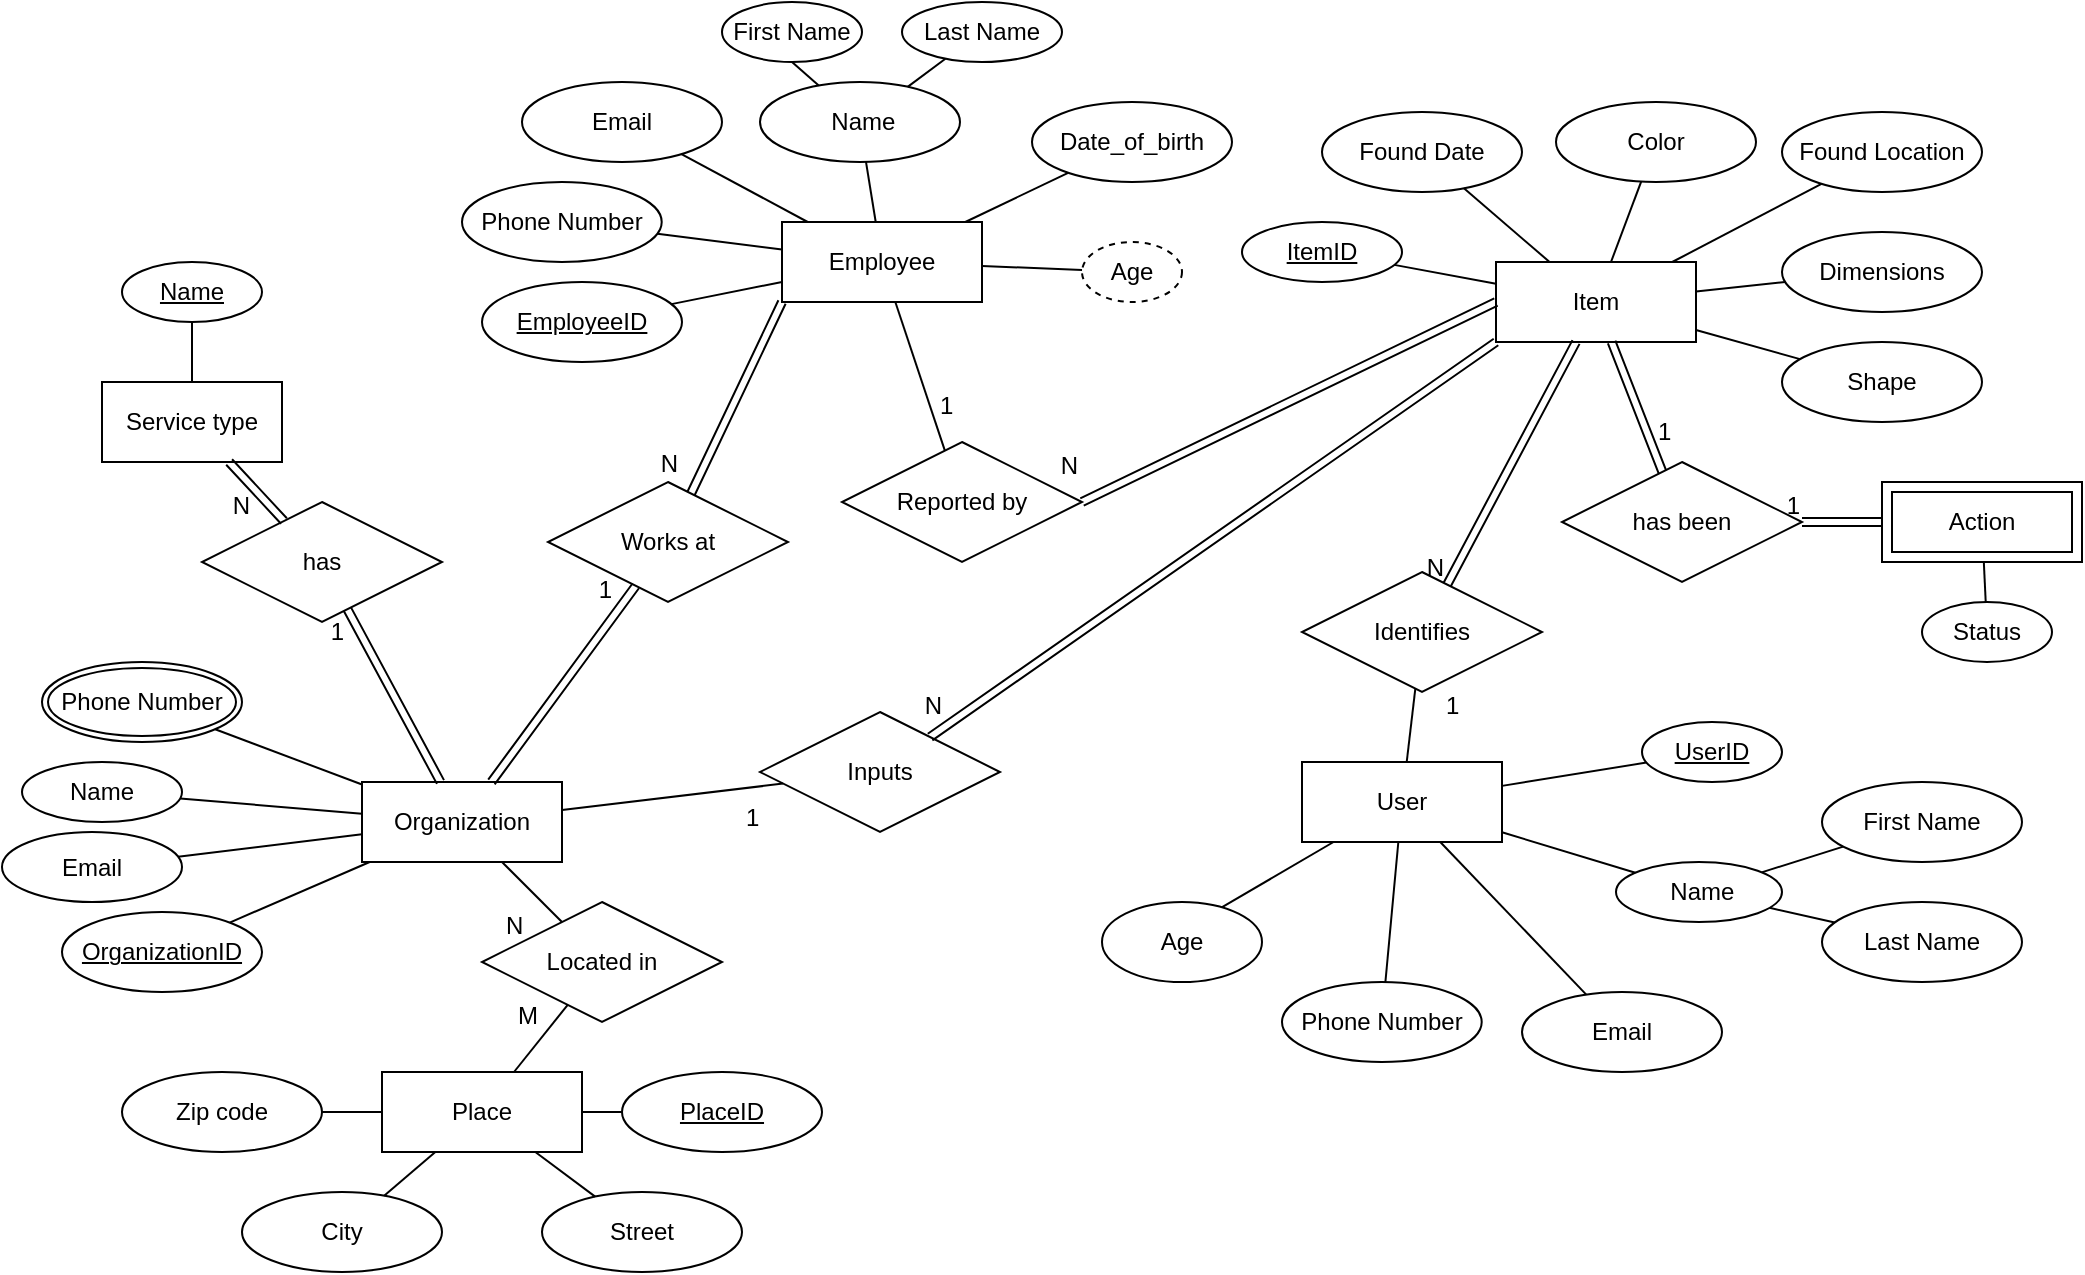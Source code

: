<mxfile version="21.2.1" type="device">
  <diagram name="Page-1" id="Z5ZmnJWc2x0XEgwWzdS5">
    <mxGraphModel dx="2673" dy="1977" grid="1" gridSize="10" guides="1" tooltips="1" connect="1" arrows="1" fold="1" page="1" pageScale="1" pageWidth="850" pageHeight="1100" math="0" shadow="0">
      <root>
        <mxCell id="0" />
        <mxCell id="1" parent="0" />
        <mxCell id="-_drWEQdkb8y01o_UxLm-1" value="Color" style="ellipse;whiteSpace=wrap;html=1;align=center;" vertex="1" parent="1">
          <mxGeometry x="757" y="-290" width="100" height="40" as="geometry" />
        </mxCell>
        <mxCell id="-_drWEQdkb8y01o_UxLm-2" value="Item" style="whiteSpace=wrap;html=1;align=center;" vertex="1" parent="1">
          <mxGeometry x="727" y="-210" width="100" height="40" as="geometry" />
        </mxCell>
        <mxCell id="-_drWEQdkb8y01o_UxLm-3" value="User" style="whiteSpace=wrap;html=1;align=center;" vertex="1" parent="1">
          <mxGeometry x="630" y="40" width="100" height="40" as="geometry" />
        </mxCell>
        <mxCell id="-_drWEQdkb8y01o_UxLm-4" value="Organization" style="whiteSpace=wrap;html=1;align=center;" vertex="1" parent="1">
          <mxGeometry x="160" y="50" width="100" height="40" as="geometry" />
        </mxCell>
        <mxCell id="-_drWEQdkb8y01o_UxLm-5" value="Dimensions" style="ellipse;whiteSpace=wrap;html=1;align=center;" vertex="1" parent="1">
          <mxGeometry x="870" y="-225" width="100" height="40" as="geometry" />
        </mxCell>
        <mxCell id="-_drWEQdkb8y01o_UxLm-6" value="" style="endArrow=none;html=1;rounded=0;" edge="1" parent="1" source="-_drWEQdkb8y01o_UxLm-5" target="-_drWEQdkb8y01o_UxLm-2">
          <mxGeometry relative="1" as="geometry">
            <mxPoint x="170" y="280" as="sourcePoint" />
            <mxPoint x="330" y="280" as="targetPoint" />
          </mxGeometry>
        </mxCell>
        <mxCell id="-_drWEQdkb8y01o_UxLm-7" value="" style="endArrow=none;html=1;rounded=0;" edge="1" parent="1" source="-_drWEQdkb8y01o_UxLm-2" target="-_drWEQdkb8y01o_UxLm-1">
          <mxGeometry relative="1" as="geometry">
            <mxPoint x="243" y="280" as="sourcePoint" />
            <mxPoint x="257" y="150" as="targetPoint" />
          </mxGeometry>
        </mxCell>
        <mxCell id="-_drWEQdkb8y01o_UxLm-8" value="Found Date" style="ellipse;whiteSpace=wrap;html=1;align=center;" vertex="1" parent="1">
          <mxGeometry x="640" y="-285" width="100" height="40" as="geometry" />
        </mxCell>
        <mxCell id="-_drWEQdkb8y01o_UxLm-9" value="" style="endArrow=none;html=1;rounded=0;" edge="1" parent="1" source="-_drWEQdkb8y01o_UxLm-8" target="-_drWEQdkb8y01o_UxLm-2">
          <mxGeometry relative="1" as="geometry">
            <mxPoint x="410" y="280" as="sourcePoint" />
            <mxPoint x="440" y="190" as="targetPoint" />
          </mxGeometry>
        </mxCell>
        <mxCell id="-_drWEQdkb8y01o_UxLm-10" value="Shape" style="ellipse;whiteSpace=wrap;html=1;align=center;" vertex="1" parent="1">
          <mxGeometry x="870" y="-170" width="100" height="40" as="geometry" />
        </mxCell>
        <mxCell id="-_drWEQdkb8y01o_UxLm-11" value="" style="endArrow=none;html=1;rounded=0;" edge="1" parent="1" source="-_drWEQdkb8y01o_UxLm-10" target="-_drWEQdkb8y01o_UxLm-2">
          <mxGeometry relative="1" as="geometry">
            <mxPoint x="170" y="280" as="sourcePoint" />
            <mxPoint x="330" y="280" as="targetPoint" />
            <Array as="points" />
          </mxGeometry>
        </mxCell>
        <mxCell id="-_drWEQdkb8y01o_UxLm-12" value="Inputs" style="shape=rhombus;perimeter=rhombusPerimeter;whiteSpace=wrap;html=1;align=center;" vertex="1" parent="1">
          <mxGeometry x="359" y="15" width="120" height="60" as="geometry" />
        </mxCell>
        <mxCell id="-_drWEQdkb8y01o_UxLm-13" value="Found Location" style="ellipse;whiteSpace=wrap;html=1;align=center;" vertex="1" parent="1">
          <mxGeometry x="870" y="-285" width="100" height="40" as="geometry" />
        </mxCell>
        <mxCell id="-_drWEQdkb8y01o_UxLm-14" value="" style="endArrow=none;html=1;rounded=0;" edge="1" parent="1" source="-_drWEQdkb8y01o_UxLm-13" target="-_drWEQdkb8y01o_UxLm-2">
          <mxGeometry relative="1" as="geometry">
            <mxPoint x="290" y="420" as="sourcePoint" />
            <mxPoint x="450" y="420" as="targetPoint" />
          </mxGeometry>
        </mxCell>
        <mxCell id="-_drWEQdkb8y01o_UxLm-15" value="" style="endArrow=none;html=1;rounded=0;" edge="1" parent="1" source="-_drWEQdkb8y01o_UxLm-4" target="-_drWEQdkb8y01o_UxLm-12">
          <mxGeometry relative="1" as="geometry">
            <mxPoint x="250" y="120" as="sourcePoint" />
            <mxPoint x="380" y="280" as="targetPoint" />
          </mxGeometry>
        </mxCell>
        <mxCell id="-_drWEQdkb8y01o_UxLm-16" value="1" style="resizable=0;html=1;whiteSpace=wrap;align=left;verticalAlign=bottom;direction=south;" connectable="0" vertex="1" parent="-_drWEQdkb8y01o_UxLm-15">
          <mxGeometry x="-1" relative="1" as="geometry">
            <mxPoint x="90" y="12" as="offset" />
          </mxGeometry>
        </mxCell>
        <mxCell id="-_drWEQdkb8y01o_UxLm-17" value="" style="resizable=0;html=1;whiteSpace=wrap;align=right;verticalAlign=bottom;" connectable="0" vertex="1" parent="-_drWEQdkb8y01o_UxLm-15">
          <mxGeometry x="1" relative="1" as="geometry" />
        </mxCell>
        <mxCell id="-_drWEQdkb8y01o_UxLm-18" value="Identifies" style="shape=rhombus;perimeter=rhombusPerimeter;whiteSpace=wrap;html=1;align=center;" vertex="1" parent="1">
          <mxGeometry x="630" y="-55" width="120" height="60" as="geometry" />
        </mxCell>
        <mxCell id="-_drWEQdkb8y01o_UxLm-19" value="" style="endArrow=none;html=1;rounded=0;" edge="1" parent="1" source="-_drWEQdkb8y01o_UxLm-3" target="-_drWEQdkb8y01o_UxLm-18">
          <mxGeometry relative="1" as="geometry">
            <mxPoint x="-60" y="150" as="sourcePoint" />
            <mxPoint x="20" y="150" as="targetPoint" />
          </mxGeometry>
        </mxCell>
        <mxCell id="-_drWEQdkb8y01o_UxLm-20" value="1" style="resizable=0;html=1;whiteSpace=wrap;align=left;verticalAlign=bottom;" connectable="0" vertex="1" parent="-_drWEQdkb8y01o_UxLm-19">
          <mxGeometry x="-1" relative="1" as="geometry">
            <mxPoint x="18" y="-20" as="offset" />
          </mxGeometry>
        </mxCell>
        <mxCell id="-_drWEQdkb8y01o_UxLm-21" value="" style="resizable=0;html=1;whiteSpace=wrap;align=right;verticalAlign=bottom;" connectable="0" vertex="1" parent="-_drWEQdkb8y01o_UxLm-19">
          <mxGeometry x="1" relative="1" as="geometry" />
        </mxCell>
        <mxCell id="-_drWEQdkb8y01o_UxLm-22" value="Last Name" style="ellipse;whiteSpace=wrap;html=1;align=center;" vertex="1" parent="1">
          <mxGeometry x="890" y="110" width="100" height="40" as="geometry" />
        </mxCell>
        <mxCell id="-_drWEQdkb8y01o_UxLm-23" value="" style="endArrow=none;html=1;rounded=0;" edge="1" parent="1" source="-_drWEQdkb8y01o_UxLm-22" target="-_drWEQdkb8y01o_UxLm-69">
          <mxGeometry relative="1" as="geometry">
            <mxPoint x="694" y="460" as="sourcePoint" />
            <mxPoint x="730" y="190" as="targetPoint" />
          </mxGeometry>
        </mxCell>
        <mxCell id="-_drWEQdkb8y01o_UxLm-24" value="" style="endArrow=none;html=1;rounded=0;exitX=0.743;exitY=0.073;exitDx=0;exitDy=0;exitPerimeter=0;" edge="1" parent="1" source="-_drWEQdkb8y01o_UxLm-76" target="-_drWEQdkb8y01o_UxLm-3">
          <mxGeometry relative="1" as="geometry">
            <mxPoint x="561.1" y="229.36" as="sourcePoint" />
            <mxPoint x="854" y="460" as="targetPoint" />
          </mxGeometry>
        </mxCell>
        <mxCell id="-_drWEQdkb8y01o_UxLm-25" value="First Name" style="ellipse;whiteSpace=wrap;html=1;align=center;" vertex="1" parent="1">
          <mxGeometry x="890" y="50" width="100" height="40" as="geometry" />
        </mxCell>
        <mxCell id="-_drWEQdkb8y01o_UxLm-26" value="" style="endArrow=none;html=1;rounded=0;" edge="1" parent="1" source="-_drWEQdkb8y01o_UxLm-25" target="-_drWEQdkb8y01o_UxLm-69">
          <mxGeometry relative="1" as="geometry">
            <mxPoint x="557" y="542" as="sourcePoint" />
            <mxPoint x="730" y="150" as="targetPoint" />
          </mxGeometry>
        </mxCell>
        <mxCell id="-_drWEQdkb8y01o_UxLm-27" value="Street" style="ellipse;whiteSpace=wrap;html=1;align=center;" vertex="1" parent="1">
          <mxGeometry x="250" y="255" width="100" height="40" as="geometry" />
        </mxCell>
        <mxCell id="-_drWEQdkb8y01o_UxLm-28" value="" style="endArrow=none;html=1;rounded=0;" edge="1" parent="1" source="-_drWEQdkb8y01o_UxLm-27" target="-_drWEQdkb8y01o_UxLm-39">
          <mxGeometry relative="1" as="geometry">
            <mxPoint x="350" y="130" as="sourcePoint" />
            <mxPoint x="510" y="130" as="targetPoint" />
          </mxGeometry>
        </mxCell>
        <mxCell id="-_drWEQdkb8y01o_UxLm-29" value="Name" style="ellipse;whiteSpace=wrap;html=1;align=center;" vertex="1" parent="1">
          <mxGeometry x="-10" y="40" width="80" height="30" as="geometry" />
        </mxCell>
        <mxCell id="-_drWEQdkb8y01o_UxLm-30" value="" style="endArrow=none;html=1;rounded=0;" edge="1" parent="1" source="-_drWEQdkb8y01o_UxLm-4" target="-_drWEQdkb8y01o_UxLm-29">
          <mxGeometry relative="1" as="geometry">
            <mxPoint x="250" y="180" as="sourcePoint" />
            <mxPoint x="410" y="180" as="targetPoint" />
          </mxGeometry>
        </mxCell>
        <mxCell id="-_drWEQdkb8y01o_UxLm-31" value="" style="endArrow=none;html=1;rounded=0;" edge="1" parent="1" source="-_drWEQdkb8y01o_UxLm-90" target="-_drWEQdkb8y01o_UxLm-3">
          <mxGeometry relative="1" as="geometry">
            <mxPoint x="658.859" y="240.503" as="sourcePoint" />
            <mxPoint x="649" y="530" as="targetPoint" />
          </mxGeometry>
        </mxCell>
        <mxCell id="-_drWEQdkb8y01o_UxLm-32" value="Email" style="ellipse;whiteSpace=wrap;html=1;align=center;" vertex="1" parent="1">
          <mxGeometry x="740" y="155" width="100" height="40" as="geometry" />
        </mxCell>
        <mxCell id="-_drWEQdkb8y01o_UxLm-33" value="Email" style="ellipse;whiteSpace=wrap;html=1;align=center;" vertex="1" parent="1">
          <mxGeometry x="-20" y="75" width="90" height="35" as="geometry" />
        </mxCell>
        <mxCell id="-_drWEQdkb8y01o_UxLm-34" value="" style="endArrow=none;html=1;rounded=0;" edge="1" parent="1" source="-_drWEQdkb8y01o_UxLm-3" target="-_drWEQdkb8y01o_UxLm-32">
          <mxGeometry relative="1" as="geometry">
            <mxPoint x="694" y="460" as="sourcePoint" />
            <mxPoint x="854" y="460" as="targetPoint" />
          </mxGeometry>
        </mxCell>
        <mxCell id="-_drWEQdkb8y01o_UxLm-35" value="" style="endArrow=none;html=1;rounded=0;" edge="1" parent="1" source="-_drWEQdkb8y01o_UxLm-33" target="-_drWEQdkb8y01o_UxLm-4">
          <mxGeometry relative="1" as="geometry">
            <mxPoint x="260" y="433" as="sourcePoint" />
            <mxPoint x="321" y="437" as="targetPoint" />
          </mxGeometry>
        </mxCell>
        <mxCell id="-_drWEQdkb8y01o_UxLm-36" value="" style="endArrow=none;html=1;rounded=0;" edge="1" parent="1" source="-_drWEQdkb8y01o_UxLm-75" target="-_drWEQdkb8y01o_UxLm-4">
          <mxGeometry relative="1" as="geometry">
            <mxPoint x="54.266" y="69.3" as="sourcePoint" />
            <mxPoint x="400" y="180" as="targetPoint" />
          </mxGeometry>
        </mxCell>
        <mxCell id="-_drWEQdkb8y01o_UxLm-37" value="City" style="ellipse;whiteSpace=wrap;html=1;align=center;" vertex="1" parent="1">
          <mxGeometry x="100" y="255" width="100" height="40" as="geometry" />
        </mxCell>
        <mxCell id="-_drWEQdkb8y01o_UxLm-38" value="" style="endArrow=none;html=1;rounded=0;" edge="1" parent="1" source="-_drWEQdkb8y01o_UxLm-37" target="-_drWEQdkb8y01o_UxLm-39">
          <mxGeometry relative="1" as="geometry">
            <mxPoint x="240" y="130" as="sourcePoint" />
            <mxPoint x="400" y="130" as="targetPoint" />
          </mxGeometry>
        </mxCell>
        <mxCell id="-_drWEQdkb8y01o_UxLm-39" value="Place" style="whiteSpace=wrap;html=1;align=center;" vertex="1" parent="1">
          <mxGeometry x="170" y="195" width="100" height="40" as="geometry" />
        </mxCell>
        <mxCell id="-_drWEQdkb8y01o_UxLm-40" value="Located in" style="shape=rhombus;perimeter=rhombusPerimeter;whiteSpace=wrap;html=1;align=center;" vertex="1" parent="1">
          <mxGeometry x="220" y="110" width="120" height="60" as="geometry" />
        </mxCell>
        <mxCell id="-_drWEQdkb8y01o_UxLm-41" value="" style="endArrow=none;html=1;rounded=0;" edge="1" parent="1" source="-_drWEQdkb8y01o_UxLm-4" target="-_drWEQdkb8y01o_UxLm-40">
          <mxGeometry relative="1" as="geometry">
            <mxPoint x="300" y="245" as="sourcePoint" />
            <mxPoint x="395" y="240" as="targetPoint" />
          </mxGeometry>
        </mxCell>
        <mxCell id="-_drWEQdkb8y01o_UxLm-42" value="N" style="resizable=0;html=1;whiteSpace=wrap;align=left;verticalAlign=bottom;" connectable="0" vertex="1" parent="-_drWEQdkb8y01o_UxLm-41">
          <mxGeometry x="-1" relative="1" as="geometry">
            <mxPoint y="40" as="offset" />
          </mxGeometry>
        </mxCell>
        <mxCell id="-_drWEQdkb8y01o_UxLm-43" value="" style="resizable=0;html=1;whiteSpace=wrap;align=right;verticalAlign=bottom;" connectable="0" vertex="1" parent="-_drWEQdkb8y01o_UxLm-41">
          <mxGeometry x="1" relative="1" as="geometry" />
        </mxCell>
        <mxCell id="-_drWEQdkb8y01o_UxLm-44" value="" style="endArrow=none;html=1;rounded=0;" edge="1" parent="1" source="-_drWEQdkb8y01o_UxLm-39" target="-_drWEQdkb8y01o_UxLm-40">
          <mxGeometry relative="1" as="geometry">
            <mxPoint x="340" y="290" as="sourcePoint" />
            <mxPoint x="200" y="250" as="targetPoint" />
          </mxGeometry>
        </mxCell>
        <mxCell id="-_drWEQdkb8y01o_UxLm-45" value="M" style="resizable=0;html=1;whiteSpace=wrap;align=left;verticalAlign=bottom;" connectable="0" vertex="1" parent="-_drWEQdkb8y01o_UxLm-44">
          <mxGeometry x="-1" relative="1" as="geometry">
            <mxPoint y="-20" as="offset" />
          </mxGeometry>
        </mxCell>
        <mxCell id="-_drWEQdkb8y01o_UxLm-46" value="" style="resizable=0;html=1;whiteSpace=wrap;align=right;verticalAlign=bottom;" connectable="0" vertex="1" parent="-_drWEQdkb8y01o_UxLm-44">
          <mxGeometry x="1" relative="1" as="geometry" />
        </mxCell>
        <mxCell id="-_drWEQdkb8y01o_UxLm-47" value="Zip code" style="ellipse;whiteSpace=wrap;html=1;align=center;" vertex="1" parent="1">
          <mxGeometry x="40" y="195" width="100" height="40" as="geometry" />
        </mxCell>
        <mxCell id="-_drWEQdkb8y01o_UxLm-48" value="" style="endArrow=none;html=1;rounded=0;" edge="1" parent="1" source="-_drWEQdkb8y01o_UxLm-47" target="-_drWEQdkb8y01o_UxLm-39">
          <mxGeometry relative="1" as="geometry">
            <mxPoint x="190" y="330" as="sourcePoint" />
            <mxPoint x="250" y="330" as="targetPoint" />
          </mxGeometry>
        </mxCell>
        <mxCell id="-_drWEQdkb8y01o_UxLm-49" value="Service type" style="whiteSpace=wrap;html=1;align=center;" vertex="1" parent="1">
          <mxGeometry x="30" y="-150" width="90" height="40" as="geometry" />
        </mxCell>
        <mxCell id="-_drWEQdkb8y01o_UxLm-50" value="has" style="shape=rhombus;perimeter=rhombusPerimeter;whiteSpace=wrap;html=1;align=center;" vertex="1" parent="1">
          <mxGeometry x="80" y="-90" width="120" height="60" as="geometry" />
        </mxCell>
        <mxCell id="-_drWEQdkb8y01o_UxLm-51" value="" style="endArrow=none;html=1;rounded=0;" edge="1" parent="1" source="-_drWEQdkb8y01o_UxLm-49" target="-_drWEQdkb8y01o_UxLm-89">
          <mxGeometry relative="1" as="geometry">
            <mxPoint x="470" y="-10" as="sourcePoint" />
            <mxPoint x="-10.127" y="-133.724" as="targetPoint" />
          </mxGeometry>
        </mxCell>
        <mxCell id="-_drWEQdkb8y01o_UxLm-52" value="Employee" style="whiteSpace=wrap;html=1;align=center;" vertex="1" parent="1">
          <mxGeometry x="370" y="-230" width="100" height="40" as="geometry" />
        </mxCell>
        <mxCell id="-_drWEQdkb8y01o_UxLm-53" value="Reported by" style="shape=rhombus;perimeter=rhombusPerimeter;whiteSpace=wrap;html=1;align=center;" vertex="1" parent="1">
          <mxGeometry x="400" y="-120" width="120" height="60" as="geometry" />
        </mxCell>
        <mxCell id="-_drWEQdkb8y01o_UxLm-54" value="" style="endArrow=none;html=1;rounded=0;" edge="1" parent="1" source="-_drWEQdkb8y01o_UxLm-52" target="-_drWEQdkb8y01o_UxLm-53">
          <mxGeometry relative="1" as="geometry">
            <mxPoint x="260" y="119" as="sourcePoint" />
            <mxPoint x="395" y="142" as="targetPoint" />
          </mxGeometry>
        </mxCell>
        <mxCell id="-_drWEQdkb8y01o_UxLm-55" value="1" style="resizable=0;html=1;whiteSpace=wrap;align=left;verticalAlign=bottom;" connectable="0" vertex="1" parent="-_drWEQdkb8y01o_UxLm-54">
          <mxGeometry x="-1" relative="1" as="geometry">
            <mxPoint x="20" y="60" as="offset" />
          </mxGeometry>
        </mxCell>
        <mxCell id="-_drWEQdkb8y01o_UxLm-56" value="" style="resizable=0;html=1;whiteSpace=wrap;align=right;verticalAlign=bottom;" connectable="0" vertex="1" parent="-_drWEQdkb8y01o_UxLm-54">
          <mxGeometry x="1" relative="1" as="geometry" />
        </mxCell>
        <mxCell id="-_drWEQdkb8y01o_UxLm-57" value="&amp;nbsp;Name" style="ellipse;whiteSpace=wrap;html=1;align=center;" vertex="1" parent="1">
          <mxGeometry x="359" y="-300" width="100" height="40" as="geometry" />
        </mxCell>
        <mxCell id="-_drWEQdkb8y01o_UxLm-58" value="" style="endArrow=none;html=1;rounded=0;" edge="1" parent="1" source="-_drWEQdkb8y01o_UxLm-57" target="-_drWEQdkb8y01o_UxLm-52">
          <mxGeometry relative="1" as="geometry">
            <mxPoint x="504" y="-126" as="sourcePoint" />
            <mxPoint x="460" y="-109" as="targetPoint" />
          </mxGeometry>
        </mxCell>
        <mxCell id="-_drWEQdkb8y01o_UxLm-59" value="Email" style="ellipse;whiteSpace=wrap;html=1;align=center;" vertex="1" parent="1">
          <mxGeometry x="240" y="-300" width="100" height="40" as="geometry" />
        </mxCell>
        <mxCell id="-_drWEQdkb8y01o_UxLm-60" value="" style="endArrow=none;html=1;rounded=0;" edge="1" parent="1" source="-_drWEQdkb8y01o_UxLm-59" target="-_drWEQdkb8y01o_UxLm-52">
          <mxGeometry relative="1" as="geometry">
            <mxPoint x="529" y="-192" as="sourcePoint" />
            <mxPoint x="433" y="-110" as="targetPoint" />
          </mxGeometry>
        </mxCell>
        <mxCell id="-_drWEQdkb8y01o_UxLm-61" value="" style="endArrow=none;html=1;rounded=0;" edge="1" parent="1" source="-_drWEQdkb8y01o_UxLm-66" target="-_drWEQdkb8y01o_UxLm-52">
          <mxGeometry relative="1" as="geometry">
            <mxPoint x="510" y="-150" as="sourcePoint" />
            <mxPoint x="443" y="-100" as="targetPoint" />
            <Array as="points" />
          </mxGeometry>
        </mxCell>
        <mxCell id="-_drWEQdkb8y01o_UxLm-62" value="" style="endArrow=none;html=1;rounded=0;" edge="1" parent="1" source="-_drWEQdkb8y01o_UxLm-67" target="-_drWEQdkb8y01o_UxLm-52">
          <mxGeometry relative="1" as="geometry">
            <mxPoint x="327.087" y="-163.273" as="sourcePoint" />
            <mxPoint x="453" y="-90" as="targetPoint" />
          </mxGeometry>
        </mxCell>
        <mxCell id="-_drWEQdkb8y01o_UxLm-63" value="Works at" style="shape=rhombus;perimeter=rhombusPerimeter;whiteSpace=wrap;html=1;align=center;" vertex="1" parent="1">
          <mxGeometry x="253" y="-100" width="120" height="60" as="geometry" />
        </mxCell>
        <mxCell id="-_drWEQdkb8y01o_UxLm-64" value="First Name" style="ellipse;whiteSpace=wrap;html=1;" vertex="1" parent="1">
          <mxGeometry x="340" y="-340" width="70" height="30" as="geometry" />
        </mxCell>
        <mxCell id="-_drWEQdkb8y01o_UxLm-65" value="Last Name" style="ellipse;whiteSpace=wrap;html=1;align=center;" vertex="1" parent="1">
          <mxGeometry x="430" y="-340" width="80" height="30" as="geometry" />
        </mxCell>
        <mxCell id="-_drWEQdkb8y01o_UxLm-66" value="Age" style="ellipse;whiteSpace=wrap;html=1;align=center;dashed=1;" vertex="1" parent="1">
          <mxGeometry x="520" y="-220" width="50" height="30" as="geometry" />
        </mxCell>
        <mxCell id="-_drWEQdkb8y01o_UxLm-67" value="EmployeeID" style="ellipse;whiteSpace=wrap;html=1;align=center;fontStyle=4;" vertex="1" parent="1">
          <mxGeometry x="220" y="-200" width="100" height="40" as="geometry" />
        </mxCell>
        <mxCell id="-_drWEQdkb8y01o_UxLm-68" value="" style="endArrow=none;html=1;rounded=0;" edge="1" parent="1" source="-_drWEQdkb8y01o_UxLm-91" target="-_drWEQdkb8y01o_UxLm-52">
          <mxGeometry relative="1" as="geometry">
            <mxPoint x="295.355" y="-215.858" as="sourcePoint" />
            <mxPoint x="380" y="-170" as="targetPoint" />
            <Array as="points" />
          </mxGeometry>
        </mxCell>
        <mxCell id="-_drWEQdkb8y01o_UxLm-69" value="&amp;nbsp;Name" style="ellipse;whiteSpace=wrap;html=1;align=center;" vertex="1" parent="1">
          <mxGeometry x="787" y="90" width="83" height="30" as="geometry" />
        </mxCell>
        <mxCell id="-_drWEQdkb8y01o_UxLm-70" value="" style="endArrow=none;html=1;rounded=0;" edge="1" parent="1" source="-_drWEQdkb8y01o_UxLm-3" target="-_drWEQdkb8y01o_UxLm-69">
          <mxGeometry relative="1" as="geometry">
            <mxPoint x="680" y="190" as="sourcePoint" />
            <mxPoint x="789" y="170" as="targetPoint" />
            <Array as="points" />
          </mxGeometry>
        </mxCell>
        <mxCell id="-_drWEQdkb8y01o_UxLm-71" value="" style="endArrow=none;html=1;rounded=0;exitX=0.5;exitY=1;exitDx=0;exitDy=0;" edge="1" parent="1" source="-_drWEQdkb8y01o_UxLm-64" target="-_drWEQdkb8y01o_UxLm-57">
          <mxGeometry relative="1" as="geometry">
            <mxPoint x="500" y="-300" as="sourcePoint" />
            <mxPoint x="455" y="-258" as="targetPoint" />
          </mxGeometry>
        </mxCell>
        <mxCell id="-_drWEQdkb8y01o_UxLm-72" value="" style="endArrow=none;html=1;rounded=0;" edge="1" parent="1" source="-_drWEQdkb8y01o_UxLm-65" target="-_drWEQdkb8y01o_UxLm-57">
          <mxGeometry relative="1" as="geometry">
            <mxPoint x="500" y="-192" as="sourcePoint" />
            <mxPoint x="455" y="-150" as="targetPoint" />
            <Array as="points" />
          </mxGeometry>
        </mxCell>
        <mxCell id="-_drWEQdkb8y01o_UxLm-73" value="UserID" style="ellipse;whiteSpace=wrap;html=1;align=center;fontStyle=4;" vertex="1" parent="1">
          <mxGeometry x="800" y="20" width="70" height="30" as="geometry" />
        </mxCell>
        <mxCell id="-_drWEQdkb8y01o_UxLm-74" value="" style="endArrow=none;html=1;rounded=0;" edge="1" parent="1" source="-_drWEQdkb8y01o_UxLm-3" target="-_drWEQdkb8y01o_UxLm-73">
          <mxGeometry relative="1" as="geometry">
            <mxPoint x="680" y="175" as="sourcePoint" />
            <mxPoint x="737" y="175" as="targetPoint" />
            <Array as="points" />
          </mxGeometry>
        </mxCell>
        <mxCell id="-_drWEQdkb8y01o_UxLm-75" value="Phone Number" style="ellipse;shape=doubleEllipse;margin=3;whiteSpace=wrap;html=1;align=center;" vertex="1" parent="1">
          <mxGeometry y="-10" width="100" height="40" as="geometry" />
        </mxCell>
        <mxCell id="-_drWEQdkb8y01o_UxLm-76" value="Age" style="ellipse;whiteSpace=wrap;html=1;align=center;" vertex="1" parent="1">
          <mxGeometry x="530" y="110" width="80" height="40" as="geometry" />
        </mxCell>
        <mxCell id="-_drWEQdkb8y01o_UxLm-77" value="" style="endArrow=none;html=1;rounded=0;" edge="1" parent="1" source="-_drWEQdkb8y01o_UxLm-78" target="-_drWEQdkb8y01o_UxLm-52">
          <mxGeometry relative="1" as="geometry">
            <mxPoint x="510" y="-200" as="sourcePoint" />
            <mxPoint x="473" y="-153" as="targetPoint" />
            <Array as="points" />
          </mxGeometry>
        </mxCell>
        <mxCell id="-_drWEQdkb8y01o_UxLm-78" value="Date_of_birth" style="ellipse;whiteSpace=wrap;html=1;align=center;" vertex="1" parent="1">
          <mxGeometry x="495" y="-290" width="100" height="40" as="geometry" />
        </mxCell>
        <mxCell id="-_drWEQdkb8y01o_UxLm-79" value="has been" style="shape=rhombus;perimeter=rhombusPerimeter;whiteSpace=wrap;html=1;align=center;" vertex="1" parent="1">
          <mxGeometry x="760" y="-110" width="120" height="60" as="geometry" />
        </mxCell>
        <mxCell id="-_drWEQdkb8y01o_UxLm-80" value="Action" style="shape=ext;margin=3;double=1;whiteSpace=wrap;html=1;align=center;" vertex="1" parent="1">
          <mxGeometry x="920" y="-100" width="100" height="40" as="geometry" />
        </mxCell>
        <mxCell id="-_drWEQdkb8y01o_UxLm-81" value="" style="endArrow=none;html=1;rounded=0;" edge="1" parent="1" source="-_drWEQdkb8y01o_UxLm-82" target="-_drWEQdkb8y01o_UxLm-80">
          <mxGeometry relative="1" as="geometry">
            <mxPoint x="1039" y="-110" as="sourcePoint" />
            <mxPoint x="1039.41" y="-80" as="targetPoint" />
            <Array as="points" />
          </mxGeometry>
        </mxCell>
        <mxCell id="-_drWEQdkb8y01o_UxLm-82" value="Status" style="ellipse;whiteSpace=wrap;html=1;align=center;" vertex="1" parent="1">
          <mxGeometry x="940" y="-40" width="65" height="30" as="geometry" />
        </mxCell>
        <mxCell id="-_drWEQdkb8y01o_UxLm-83" value="" style="endArrow=none;html=1;rounded=0;" edge="1" parent="1" source="-_drWEQdkb8y01o_UxLm-84" target="-_drWEQdkb8y01o_UxLm-2">
          <mxGeometry relative="1" as="geometry">
            <mxPoint x="610" y="-110" as="sourcePoint" />
            <mxPoint x="646" y="-80" as="targetPoint" />
          </mxGeometry>
        </mxCell>
        <mxCell id="-_drWEQdkb8y01o_UxLm-84" value="ItemID" style="ellipse;whiteSpace=wrap;html=1;align=center;fontStyle=4;" vertex="1" parent="1">
          <mxGeometry x="600" y="-230" width="80" height="30" as="geometry" />
        </mxCell>
        <mxCell id="-_drWEQdkb8y01o_UxLm-85" value="" style="endArrow=none;html=1;rounded=0;" edge="1" parent="1" source="-_drWEQdkb8y01o_UxLm-86" target="-_drWEQdkb8y01o_UxLm-4">
          <mxGeometry relative="1" as="geometry">
            <mxPoint x="100" y="160" as="sourcePoint" />
            <mxPoint x="169" y="121" as="targetPoint" />
          </mxGeometry>
        </mxCell>
        <mxCell id="-_drWEQdkb8y01o_UxLm-86" value="OrganizationID" style="ellipse;whiteSpace=wrap;html=1;align=center;fontStyle=4;" vertex="1" parent="1">
          <mxGeometry x="10" y="115" width="100" height="40" as="geometry" />
        </mxCell>
        <mxCell id="-_drWEQdkb8y01o_UxLm-87" value="" style="endArrow=none;html=1;rounded=0;" edge="1" parent="1" source="-_drWEQdkb8y01o_UxLm-39" target="-_drWEQdkb8y01o_UxLm-88">
          <mxGeometry relative="1" as="geometry">
            <mxPoint x="360" y="267.5" as="sourcePoint" />
            <mxPoint x="430" y="290" as="targetPoint" />
          </mxGeometry>
        </mxCell>
        <mxCell id="-_drWEQdkb8y01o_UxLm-88" value="PlaceID" style="ellipse;whiteSpace=wrap;html=1;align=center;fontStyle=4;" vertex="1" parent="1">
          <mxGeometry x="290" y="195" width="100" height="40" as="geometry" />
        </mxCell>
        <mxCell id="-_drWEQdkb8y01o_UxLm-89" value="Name" style="ellipse;whiteSpace=wrap;html=1;align=center;fontStyle=4;" vertex="1" parent="1">
          <mxGeometry x="40" y="-210" width="70" height="30" as="geometry" />
        </mxCell>
        <mxCell id="-_drWEQdkb8y01o_UxLm-90" value="Phone Number" style="ellipse;whiteSpace=wrap;html=1;align=center;" vertex="1" parent="1">
          <mxGeometry x="620" y="150" width="99.86" height="40" as="geometry" />
        </mxCell>
        <mxCell id="-_drWEQdkb8y01o_UxLm-91" value="Phone Number" style="ellipse;whiteSpace=wrap;html=1;align=center;" vertex="1" parent="1">
          <mxGeometry x="210" y="-250" width="99.86" height="40" as="geometry" />
        </mxCell>
        <mxCell id="-_drWEQdkb8y01o_UxLm-92" value="" style="shape=link;html=1;rounded=0;" edge="1" parent="1" source="-_drWEQdkb8y01o_UxLm-4" target="-_drWEQdkb8y01o_UxLm-63">
          <mxGeometry relative="1" as="geometry">
            <mxPoint x="220" y="79" as="sourcePoint" />
            <mxPoint x="370.14" y="78.95" as="targetPoint" />
          </mxGeometry>
        </mxCell>
        <mxCell id="-_drWEQdkb8y01o_UxLm-93" value="1" style="resizable=0;html=1;whiteSpace=wrap;align=right;verticalAlign=bottom;" connectable="0" vertex="1" parent="-_drWEQdkb8y01o_UxLm-92">
          <mxGeometry x="1" relative="1" as="geometry">
            <mxPoint x="-10" y="10" as="offset" />
          </mxGeometry>
        </mxCell>
        <mxCell id="-_drWEQdkb8y01o_UxLm-94" value="" style="shape=link;html=1;rounded=0;exitX=0;exitY=1;exitDx=0;exitDy=0;" edge="1" parent="1" source="-_drWEQdkb8y01o_UxLm-52" target="-_drWEQdkb8y01o_UxLm-63">
          <mxGeometry relative="1" as="geometry">
            <mxPoint x="379" y="-128" as="sourcePoint" />
            <mxPoint x="350" y="-110" as="targetPoint" />
          </mxGeometry>
        </mxCell>
        <mxCell id="-_drWEQdkb8y01o_UxLm-95" value="N" style="resizable=0;html=1;whiteSpace=wrap;align=right;verticalAlign=bottom;" connectable="0" vertex="1" parent="-_drWEQdkb8y01o_UxLm-94">
          <mxGeometry x="1" relative="1" as="geometry">
            <mxPoint x="-5" y="-6" as="offset" />
          </mxGeometry>
        </mxCell>
        <mxCell id="-_drWEQdkb8y01o_UxLm-96" value="" style="shape=link;html=1;rounded=0;" edge="1" parent="1" source="-_drWEQdkb8y01o_UxLm-49" target="-_drWEQdkb8y01o_UxLm-50">
          <mxGeometry relative="1" as="geometry">
            <mxPoint x="160" y="-120" as="sourcePoint" />
            <mxPoint x="77" y="-40" as="targetPoint" />
          </mxGeometry>
        </mxCell>
        <mxCell id="-_drWEQdkb8y01o_UxLm-97" value="N" style="resizable=0;html=1;whiteSpace=wrap;align=right;verticalAlign=bottom;" connectable="0" vertex="1" parent="-_drWEQdkb8y01o_UxLm-96">
          <mxGeometry x="1" relative="1" as="geometry">
            <mxPoint x="-16" y="1" as="offset" />
          </mxGeometry>
        </mxCell>
        <mxCell id="-_drWEQdkb8y01o_UxLm-98" value="" style="shape=link;html=1;rounded=0;exitX=0.4;exitY=1;exitDx=0;exitDy=0;exitPerimeter=0;" edge="1" parent="1" source="-_drWEQdkb8y01o_UxLm-2" target="-_drWEQdkb8y01o_UxLm-18">
          <mxGeometry relative="1" as="geometry">
            <mxPoint x="665" y="-20.53" as="sourcePoint" />
            <mxPoint x="735" y="-20.53" as="targetPoint" />
          </mxGeometry>
        </mxCell>
        <mxCell id="-_drWEQdkb8y01o_UxLm-99" value="N" style="resizable=0;html=1;whiteSpace=wrap;align=right;verticalAlign=bottom;" connectable="0" vertex="1" parent="-_drWEQdkb8y01o_UxLm-98">
          <mxGeometry x="1" relative="1" as="geometry">
            <mxPoint as="offset" />
          </mxGeometry>
        </mxCell>
        <mxCell id="-_drWEQdkb8y01o_UxLm-100" value="" style="shape=link;html=1;rounded=0;entryX=1;entryY=0.5;entryDx=0;entryDy=0;exitX=0;exitY=0.5;exitDx=0;exitDy=0;" edge="1" parent="1" source="-_drWEQdkb8y01o_UxLm-2" target="-_drWEQdkb8y01o_UxLm-53">
          <mxGeometry relative="1" as="geometry">
            <mxPoint x="580" y="-65" as="sourcePoint" />
            <mxPoint x="570" y="25" as="targetPoint" />
          </mxGeometry>
        </mxCell>
        <mxCell id="-_drWEQdkb8y01o_UxLm-101" value="N" style="resizable=0;html=1;whiteSpace=wrap;align=right;verticalAlign=bottom;" connectable="0" vertex="1" parent="-_drWEQdkb8y01o_UxLm-100">
          <mxGeometry x="1" relative="1" as="geometry">
            <mxPoint y="-10" as="offset" />
          </mxGeometry>
        </mxCell>
        <mxCell id="-_drWEQdkb8y01o_UxLm-102" value="" style="shape=link;html=1;rounded=0;" edge="1" parent="1" source="-_drWEQdkb8y01o_UxLm-4" target="-_drWEQdkb8y01o_UxLm-50">
          <mxGeometry relative="1" as="geometry">
            <mxPoint x="160" y="80" as="sourcePoint" />
            <mxPoint x="304" y="30" as="targetPoint" />
          </mxGeometry>
        </mxCell>
        <mxCell id="-_drWEQdkb8y01o_UxLm-103" value="1" style="resizable=0;html=1;whiteSpace=wrap;align=right;verticalAlign=bottom;" connectable="0" vertex="1" parent="-_drWEQdkb8y01o_UxLm-102">
          <mxGeometry x="1" relative="1" as="geometry">
            <mxPoint y="20" as="offset" />
          </mxGeometry>
        </mxCell>
        <mxCell id="-_drWEQdkb8y01o_UxLm-104" value="" style="shape=link;html=1;rounded=0;exitX=0;exitY=1;exitDx=0;exitDy=0;" edge="1" parent="1" source="-_drWEQdkb8y01o_UxLm-2" target="-_drWEQdkb8y01o_UxLm-12">
          <mxGeometry relative="1" as="geometry">
            <mxPoint x="624" y="110" as="sourcePoint" />
            <mxPoint x="500" y="160" as="targetPoint" />
          </mxGeometry>
        </mxCell>
        <mxCell id="-_drWEQdkb8y01o_UxLm-105" value="N" style="resizable=0;html=1;whiteSpace=wrap;align=right;verticalAlign=bottom;" connectable="0" vertex="1" parent="-_drWEQdkb8y01o_UxLm-104">
          <mxGeometry x="1" relative="1" as="geometry">
            <mxPoint x="7" y="-7" as="offset" />
          </mxGeometry>
        </mxCell>
        <mxCell id="-_drWEQdkb8y01o_UxLm-106" value="" style="shape=link;html=1;rounded=0;" edge="1" parent="1" source="-_drWEQdkb8y01o_UxLm-2" target="-_drWEQdkb8y01o_UxLm-79">
          <mxGeometry relative="1" as="geometry">
            <mxPoint x="740" y="-61" as="sourcePoint" />
            <mxPoint x="810" y="-61" as="targetPoint" />
          </mxGeometry>
        </mxCell>
        <mxCell id="-_drWEQdkb8y01o_UxLm-107" value="1&amp;nbsp; &amp;nbsp;" style="resizable=0;html=1;whiteSpace=wrap;align=right;verticalAlign=bottom;" connectable="0" vertex="1" parent="-_drWEQdkb8y01o_UxLm-106">
          <mxGeometry x="1" relative="1" as="geometry">
            <mxPoint x="9" y="4" as="offset" />
          </mxGeometry>
        </mxCell>
        <mxCell id="-_drWEQdkb8y01o_UxLm-108" value="" style="shape=link;html=1;rounded=0;exitX=0;exitY=0.5;exitDx=0;exitDy=0;" edge="1" parent="1" source="-_drWEQdkb8y01o_UxLm-80" target="-_drWEQdkb8y01o_UxLm-79">
          <mxGeometry relative="1" as="geometry">
            <mxPoint x="870" y="14.52" as="sourcePoint" />
            <mxPoint x="940" y="14.52" as="targetPoint" />
          </mxGeometry>
        </mxCell>
        <mxCell id="-_drWEQdkb8y01o_UxLm-109" value="1" style="resizable=0;html=1;whiteSpace=wrap;align=right;verticalAlign=bottom;" connectable="0" vertex="1" parent="-_drWEQdkb8y01o_UxLm-108">
          <mxGeometry x="1" relative="1" as="geometry" />
        </mxCell>
      </root>
    </mxGraphModel>
  </diagram>
</mxfile>
